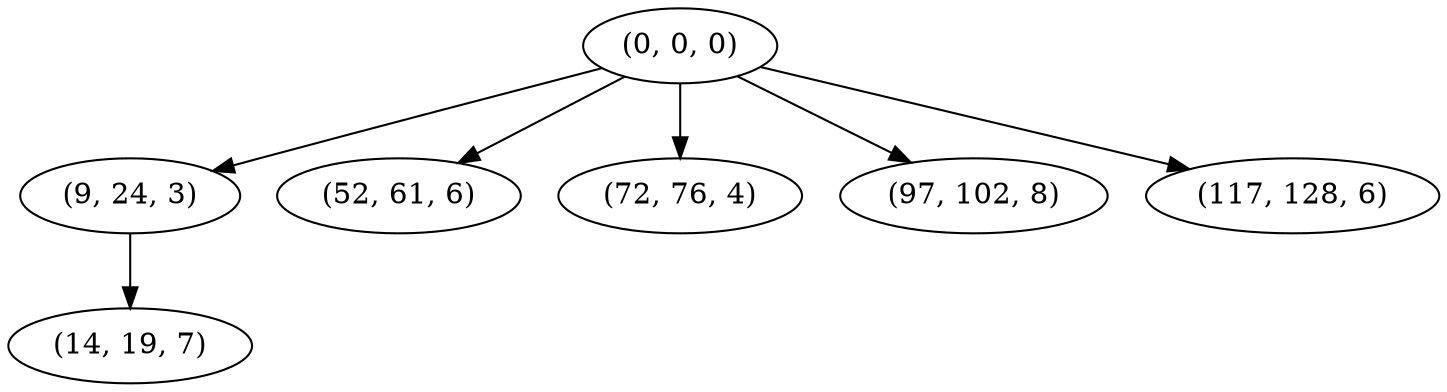 digraph tree {
    "(0, 0, 0)";
    "(9, 24, 3)";
    "(14, 19, 7)";
    "(52, 61, 6)";
    "(72, 76, 4)";
    "(97, 102, 8)";
    "(117, 128, 6)";
    "(0, 0, 0)" -> "(9, 24, 3)";
    "(0, 0, 0)" -> "(52, 61, 6)";
    "(0, 0, 0)" -> "(72, 76, 4)";
    "(0, 0, 0)" -> "(97, 102, 8)";
    "(0, 0, 0)" -> "(117, 128, 6)";
    "(9, 24, 3)" -> "(14, 19, 7)";
}
